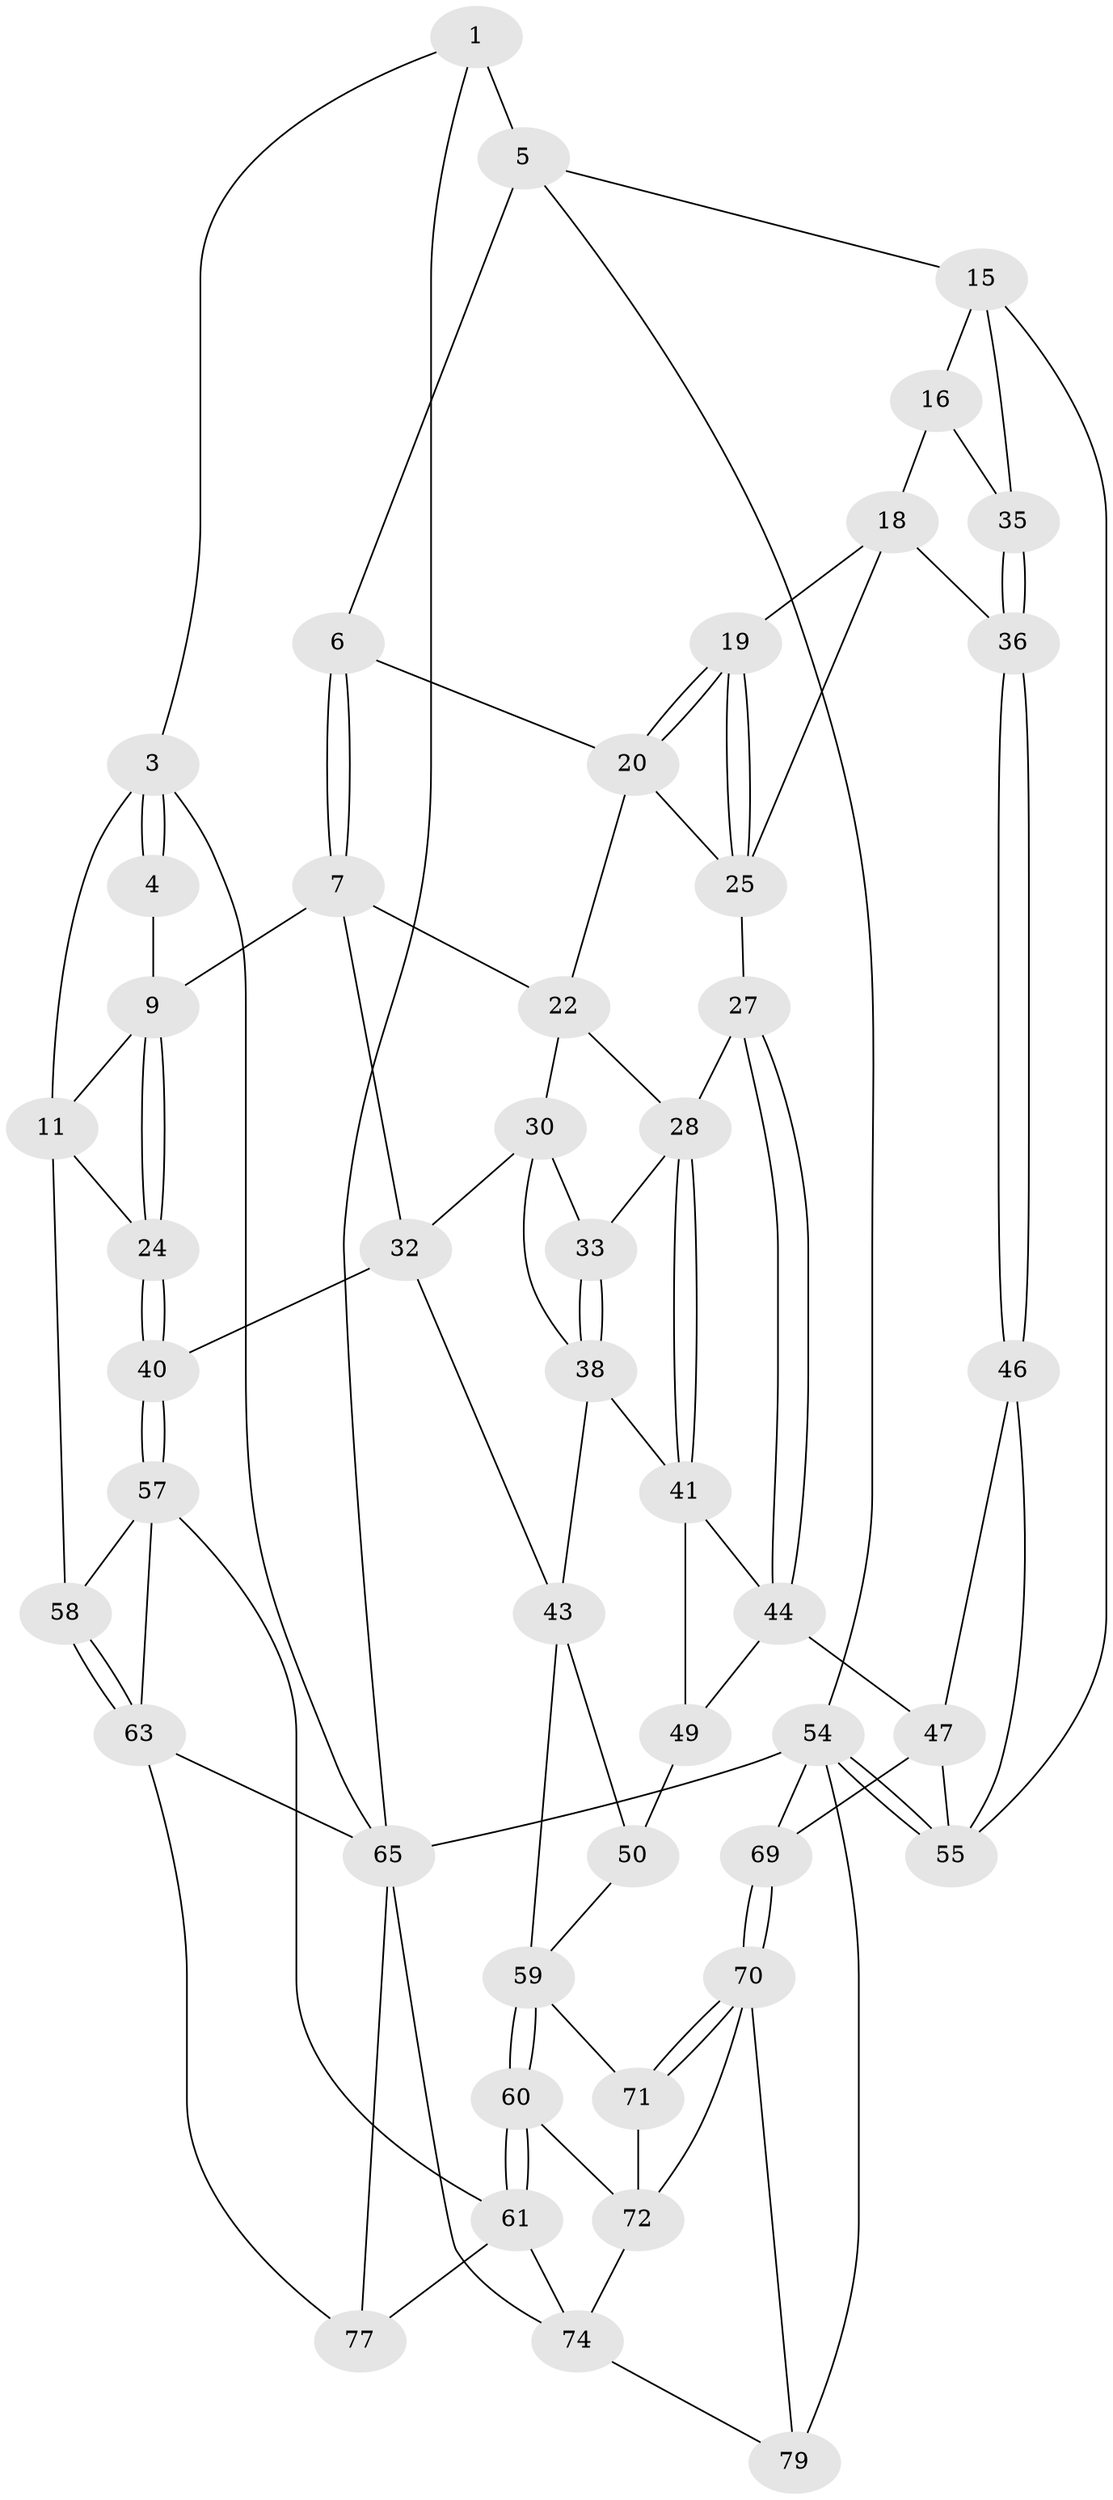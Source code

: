 // original degree distribution, {3: 0.024691358024691357, 6: 0.18518518518518517, 5: 0.5679012345679012, 4: 0.2222222222222222}
// Generated by graph-tools (version 1.1) at 2025/42/03/06/25 10:42:31]
// undirected, 48 vertices, 105 edges
graph export_dot {
graph [start="1"]
  node [color=gray90,style=filled];
  1 [pos="+0.19696751468841528+0",super="+2"];
  3 [pos="+0+0.1881341877138975",super="+13"];
  4 [pos="+0.19657548552359397+0"];
  5 [pos="+0.6018090199728299+0",super="+14"];
  6 [pos="+0.5987695863895668+0"];
  7 [pos="+0.5278251896979848+0",super="+8"];
  9 [pos="+0.25156657671770244+0.04519302757333256",super="+10"];
  11 [pos="+0+0.23225392395159739",super="+12"];
  15 [pos="+1+0",super="+52"];
  16 [pos="+0.9951697787958581+0.09394643882029446",super="+17"];
  18 [pos="+0.8846567717033699+0.14289274477731834",super="+34"];
  19 [pos="+0.8233911293128585+0.1426681922561717"];
  20 [pos="+0.6312230612718002+0",super="+21"];
  22 [pos="+0.631564764051312+0.16404075458863343",super="+23"];
  24 [pos="+0.13461023262166322+0.24189045288576477"];
  25 [pos="+0.7562675179371693+0.1962785562543055",super="+26"];
  27 [pos="+0.6947145591146572+0.2634914164334062"];
  28 [pos="+0.677981288080869+0.25590040368745093",super="+29"];
  30 [pos="+0.5672545848123622+0.17674339566424124",super="+31"];
  32 [pos="+0.3850451822861362+0.16646906005740073",super="+39"];
  33 [pos="+0.5866255257781425+0.23585800571734286"];
  35 [pos="+0.9146586782360681+0.37400003663098136",super="+37"];
  36 [pos="+0.8384503323621927+0.38851907240614775"];
  38 [pos="+0.5323306068867754+0.30214209126535424",super="+42"];
  40 [pos="+0.28477614672859447+0.29887969580833607"];
  41 [pos="+0.5365593768216108+0.31969861837397623",super="+45"];
  43 [pos="+0.3095915093692912+0.32574925477007455",super="+51"];
  44 [pos="+0.6563878115300162+0.33031892564433035",super="+48"];
  46 [pos="+0.8020420460540406+0.4530277522627101"];
  47 [pos="+0.7507738321928918+0.5166577031314278",super="+68"];
  49 [pos="+0.5335621106758378+0.3998824311235177",super="+53"];
  50 [pos="+0.3809351673938815+0.45810149055115046",super="+66"];
  54 [pos="+1+1",super="+78"];
  55 [pos="+1+0.7673124228412901",super="+56"];
  57 [pos="+0.20405429836246014+0.4075459294650702",super="+62"];
  58 [pos="+0.14367571639727306+0.4147002067327667"];
  59 [pos="+0.37445027237294237+0.4666368834309799",super="+67"];
  60 [pos="+0.34737826084807805+0.5678682077774221"];
  61 [pos="+0.30691044167993053+0.6069670211365547",super="+75"];
  63 [pos="+0.09977777706477284+0.6380211567250053",super="+64"];
  65 [pos="+0+0.6760881468296891",super="+81"];
  69 [pos="+0.762067264597674+0.8395751033882707"];
  70 [pos="+0.6012395680373193+0.7322081328913468",super="+76"];
  71 [pos="+0.6039555742626729+0.60324980037922"];
  72 [pos="+0.4818954098331084+0.6034703810923671",super="+73"];
  74 [pos="+0.43588992271887944+0.7857308460805448",super="+80"];
  77 [pos="+0.23595093140309514+0.9352602446292194"];
  79 [pos="+0.6091207010301669+1"];
  1 -- 5 [weight=2];
  1 -- 65;
  1 -- 3;
  3 -- 4;
  3 -- 4;
  3 -- 65;
  3 -- 11;
  4 -- 9;
  5 -- 6;
  5 -- 54;
  5 -- 15;
  6 -- 7;
  6 -- 7;
  6 -- 20;
  7 -- 32;
  7 -- 9;
  7 -- 22;
  9 -- 24;
  9 -- 24;
  9 -- 11;
  11 -- 24;
  11 -- 58;
  15 -- 16;
  15 -- 35;
  15 -- 55;
  16 -- 35 [weight=2];
  16 -- 18;
  18 -- 19;
  18 -- 25;
  18 -- 36;
  19 -- 20;
  19 -- 20;
  19 -- 25;
  19 -- 25;
  20 -- 25;
  20 -- 22;
  22 -- 28;
  22 -- 30;
  24 -- 40;
  24 -- 40;
  25 -- 27;
  27 -- 28;
  27 -- 44;
  27 -- 44;
  28 -- 41;
  28 -- 41;
  28 -- 33;
  30 -- 33;
  30 -- 32;
  30 -- 38;
  32 -- 40;
  32 -- 43;
  33 -- 38;
  33 -- 38;
  35 -- 36;
  35 -- 36;
  36 -- 46;
  36 -- 46;
  38 -- 41;
  38 -- 43;
  40 -- 57;
  40 -- 57;
  41 -- 44;
  41 -- 49;
  43 -- 59;
  43 -- 50;
  44 -- 49;
  44 -- 47;
  46 -- 47;
  46 -- 55;
  47 -- 69;
  47 -- 55;
  49 -- 50 [weight=2];
  50 -- 59;
  54 -- 55;
  54 -- 55;
  54 -- 69;
  54 -- 79;
  54 -- 65;
  57 -- 58;
  57 -- 61;
  57 -- 63;
  58 -- 63;
  58 -- 63;
  59 -- 60;
  59 -- 60;
  59 -- 71;
  60 -- 61;
  60 -- 61;
  60 -- 72;
  61 -- 74;
  61 -- 77;
  63 -- 65;
  63 -- 77;
  65 -- 74;
  65 -- 77;
  69 -- 70;
  69 -- 70;
  70 -- 71;
  70 -- 71;
  70 -- 79;
  70 -- 72;
  71 -- 72;
  72 -- 74;
  74 -- 79;
}

